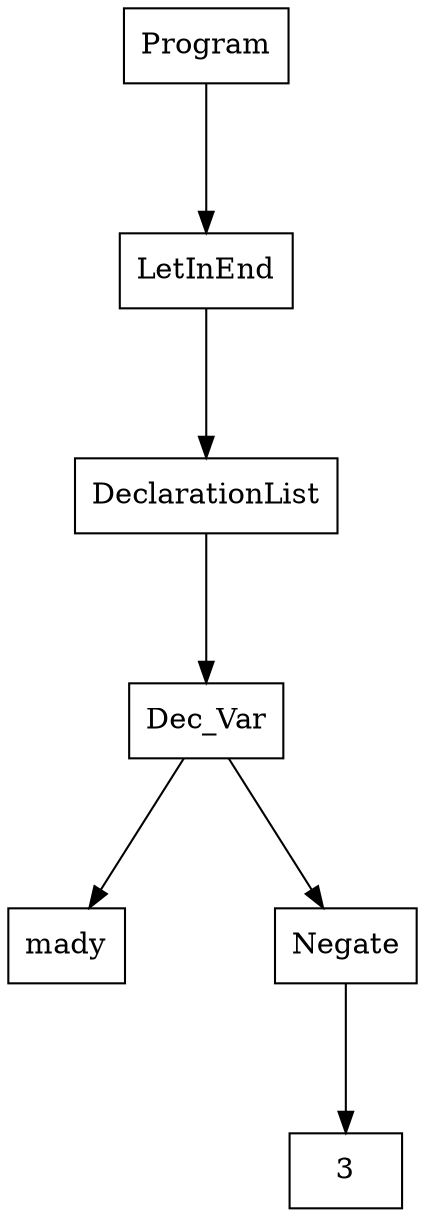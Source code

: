 digraph "ast"{

	nodesep=1;
	ranksep=1;

	N0 [label="Program", shape="box"];
	N1 [label="LetInEnd", shape="box"];
	N2 [label="DeclarationList", shape="box"];
	N3 [label="Dec_Var", shape="box"];
	N4 [label="mady", shape="box"];
	N6 [label="3", shape="box"];
	N5 [label="Negate", shape="box"];

	N5 -> N6; 
	N3 -> N4; 
	N3 -> N5; 
	N2 -> N3; 
	N1 -> N2; 
	N0 -> N1; 
}
